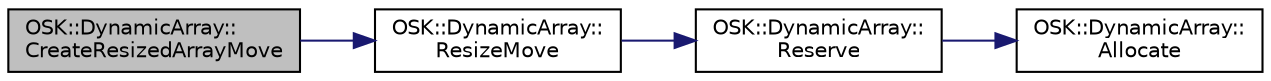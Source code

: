 digraph "OSK::DynamicArray::CreateResizedArrayMove"
{
 // LATEX_PDF_SIZE
  edge [fontname="Helvetica",fontsize="10",labelfontname="Helvetica",labelfontsize="10"];
  node [fontname="Helvetica",fontsize="10",shape=record];
  rankdir="LR";
  Node1 [label="OSK::DynamicArray::\lCreateResizedArrayMove",height=0.2,width=0.4,color="black", fillcolor="grey75", style="filled", fontcolor="black",tooltip="Crea un DynamicArray con un número de elementos ya creados e insertados."];
  Node1 -> Node2 [color="midnightblue",fontsize="10",style="solid"];
  Node2 [label="OSK::DynamicArray::\lResizeMove",height=0.2,width=0.4,color="black", fillcolor="white", style="filled",URL="$class_o_s_k_1_1_dynamic_array.html#abbe88ab5646cd067ad1163ed6783bfc0",tooltip="Cambia el tamaño del array. Los datos se conservan, siempre que se pueda. Se añaden elementos hasta q..."];
  Node2 -> Node3 [color="midnightblue",fontsize="10",style="solid"];
  Node3 [label="OSK::DynamicArray::\lReserve",height=0.2,width=0.4,color="black", fillcolor="white", style="filled",URL="$class_o_s_k_1_1_dynamic_array.html#a34323ddf4963e2097def5d8c3f80c08e",tooltip="Cambia el tamaño del array. Los datos se conservan, siempre que se pueda."];
  Node3 -> Node4 [color="midnightblue",fontsize="10",style="solid"];
  Node4 [label="OSK::DynamicArray::\lAllocate",height=0.2,width=0.4,color="black", fillcolor="white", style="filled",URL="$class_o_s_k_1_1_dynamic_array.html#acf322bf27bf4bfd581079500c67171a6",tooltip="Reserva espacio para 'size' elementos. Preserva los elementos anteriores."];
}
